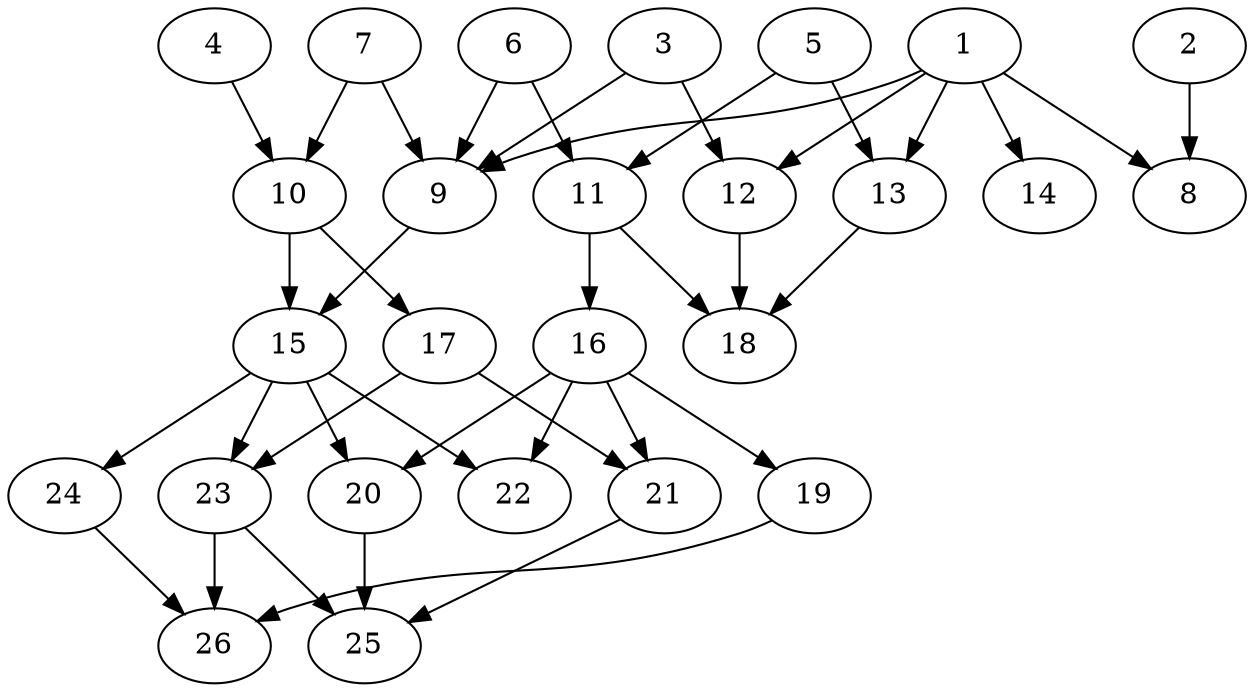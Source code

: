 // DAG (tier=2-normal, mode=compute, n=26, ccr=0.395, fat=0.629, density=0.584, regular=0.531, jump=0.142, mindata=524288, maxdata=8388608)
// DAG automatically generated by daggen at Sun Aug 24 16:33:33 2025
// /home/ermia/Project/Environments/daggen/bin/daggen --dot --ccr 0.395 --fat 0.629 --regular 0.531 --density 0.584 --jump 0.142 --mindata 524288 --maxdata 8388608 -n 26 
digraph G {
  1 [size="17922838551341108", alpha="0.09", expect_size="8961419275670554"]
  1 -> 8 [size ="7730941132800"]
  1 -> 9 [size ="7730941132800"]
  1 -> 12 [size ="7730941132800"]
  1 -> 13 [size ="7730941132800"]
  1 -> 14 [size ="7730941132800"]
  2 [size="189828446581657792", alpha="0.09", expect_size="94914223290828896"]
  2 -> 8 [size ="95721432809472"]
  3 [size="1372735981989422336", alpha="0.12", expect_size="686367990994711168"]
  3 -> 9 [size ="498394581696512"]
  3 -> 12 [size ="498394581696512"]
  4 [size="434753263614566596608", alpha="0.16", expect_size="217376631807283298304"]
  4 -> 10 [size ="459111904837632"]
  5 [size="2286048755140194", alpha="0.15", expect_size="1143024377570097"]
  5 -> 11 [size ="229716065779712"]
  5 -> 13 [size ="229716065779712"]
  6 [size="240769188004982208", alpha="0.07", expect_size="120384594002491104"]
  6 -> 9 [size ="96516505075712"]
  6 -> 11 [size ="96516505075712"]
  7 [size="78976572022364176", alpha="0.15", expect_size="39488286011182088"]
  7 -> 9 [size ="35979083644928"]
  7 -> 10 [size ="35979083644928"]
  8 [size="533831730271619121152", alpha="0.00", expect_size="266915865135809560576"]
  9 [size="23444733833510912000", alpha="0.13", expect_size="11722366916755456000"]
  9 -> 15 [size ="65532015411200"]
  10 [size="745196943138172928", alpha="0.14", expect_size="372598471569086464"]
  10 -> 15 [size ="333789960077312"]
  10 -> 17 [size ="333789960077312"]
  11 [size="701007506967542784", alpha="0.11", expect_size="350503753483771392"]
  11 -> 16 [size ="267501040566272"]
  11 -> 18 [size ="267501040566272"]
  12 [size="24073624524543752", alpha="0.11", expect_size="12036812262271876"]
  12 -> 18 [size ="510362910720000"]
  13 [size="4121501933465314", alpha="0.02", expect_size="2060750966732657"]
  13 -> 18 [size ="317381314347008"]
  14 [size="932226648706563968", alpha="0.03", expect_size="466113324353281984"]
  15 [size="2584764411814402", alpha="0.06", expect_size="1292382205907201"]
  15 -> 20 [size ="76659537477632"]
  15 -> 22 [size ="76659537477632"]
  15 -> 23 [size ="76659537477632"]
  15 -> 24 [size ="76659537477632"]
  16 [size="386581843237987680256", alpha="0.03", expect_size="193290921618993840128"]
  16 -> 19 [size ="424539028717568"]
  16 -> 20 [size ="424539028717568"]
  16 -> 21 [size ="424539028717568"]
  16 -> 22 [size ="424539028717568"]
  17 [size="630729492434888", alpha="0.17", expect_size="315364746217444"]
  17 -> 21 [size ="12039363756032"]
  17 -> 23 [size ="12039363756032"]
  18 [size="103765753244948627456", alpha="0.04", expect_size="51882876622474313728"]
  19 [size="21922688314856668", alpha="0.16", expect_size="10961344157428334"]
  19 -> 26 [size ="399613186015232"]
  20 [size="2782080109601697", alpha="0.05", expect_size="1391040054800848"]
  20 -> 25 [size ="179825750835200"]
  21 [size="11747860835991552000", alpha="0.04", expect_size="5873930417995776000"]
  21 -> 25 [size ="41342415667200"]
  22 [size="9873063990525952000", alpha="0.11", expect_size="4936531995262976000"]
  23 [size="1753780117563002", alpha="0.03", expect_size="876890058781501"]
  23 -> 25 [size ="69771877941248"]
  23 -> 26 [size ="69771877941248"]
  24 [size="1130268327222422", alpha="0.08", expect_size="565134163611211"]
  24 -> 26 [size ="71230992416768"]
  25 [size="375850006480421888", alpha="0.09", expect_size="187925003240210944"]
  26 [size="602124567040743", alpha="0.18", expect_size="301062283520371"]
}